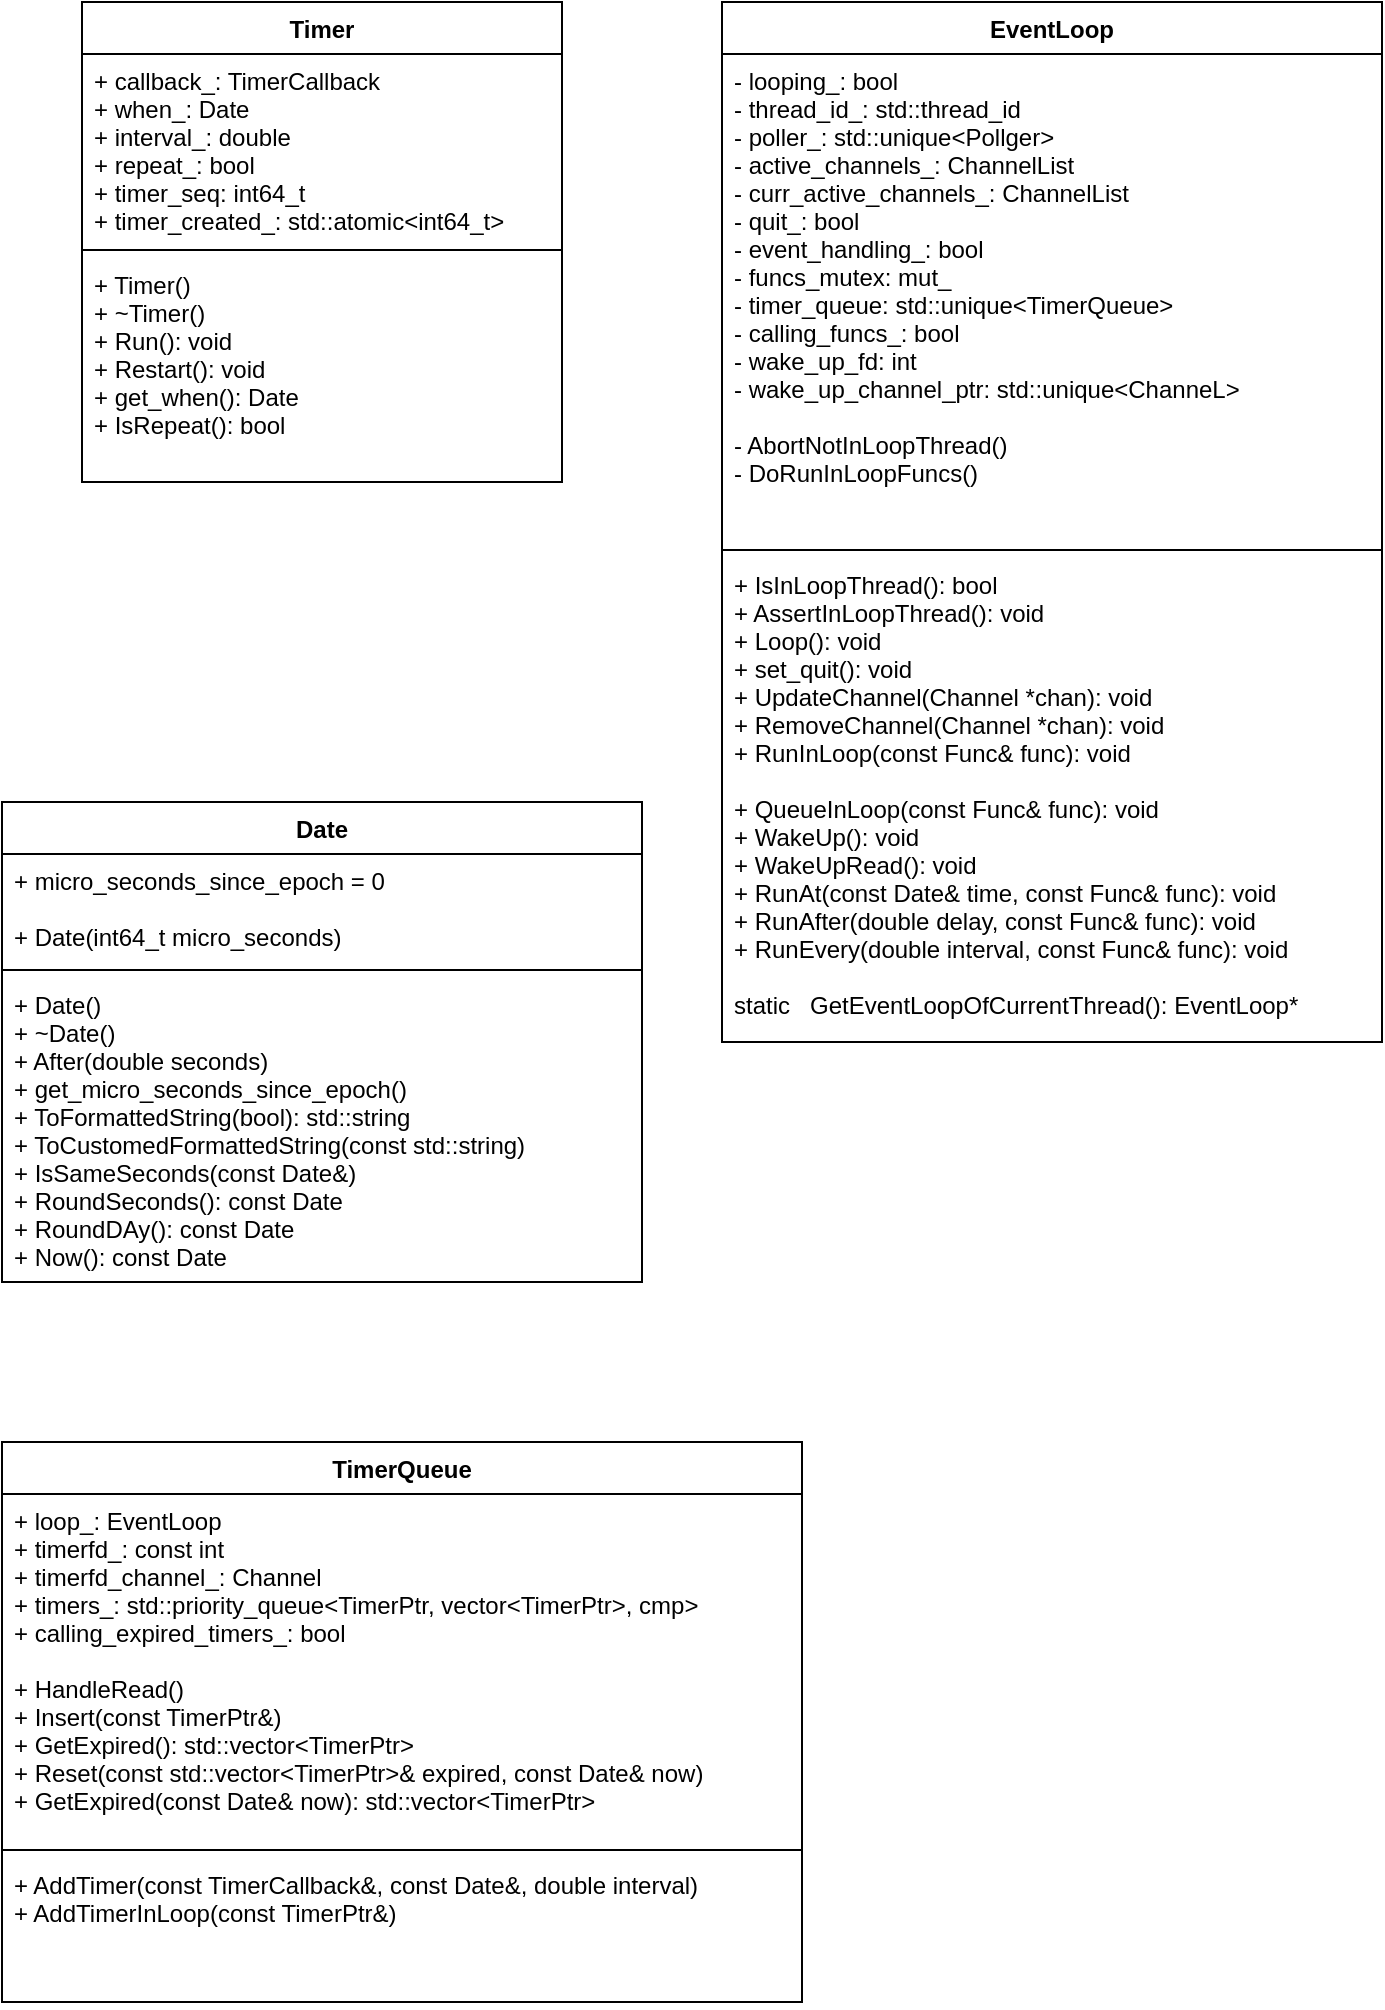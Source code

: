 <mxfile version="20.0.1" type="github">
  <diagram id="C5RBs43oDa-KdzZeNtuy" name="Page-1">
    <mxGraphModel dx="1386" dy="756" grid="1" gridSize="10" guides="1" tooltips="1" connect="1" arrows="1" fold="1" page="1" pageScale="1" pageWidth="827" pageHeight="1169" math="0" shadow="0">
      <root>
        <mxCell id="WIyWlLk6GJQsqaUBKTNV-0" />
        <mxCell id="WIyWlLk6GJQsqaUBKTNV-1" parent="WIyWlLk6GJQsqaUBKTNV-0" />
        <mxCell id="xaw7-e5BtQv1kLx3a2RL-0" value="Timer" style="swimlane;fontStyle=1;align=center;verticalAlign=top;childLayout=stackLayout;horizontal=1;startSize=26;horizontalStack=0;resizeParent=1;resizeParentMax=0;resizeLast=0;collapsible=1;marginBottom=0;" parent="WIyWlLk6GJQsqaUBKTNV-1" vertex="1">
          <mxGeometry x="120" y="40" width="240" height="240" as="geometry" />
        </mxCell>
        <mxCell id="xaw7-e5BtQv1kLx3a2RL-1" value="+ callback_: TimerCallback&#xa;+ when_: Date&#xa;+ interval_: double&#xa;+ repeat_: bool&#xa;+ timer_seq: int64_t&#xa;+ timer_created_: std::atomic&lt;int64_t&gt;&#xa;&#xa;" style="text;strokeColor=none;fillColor=none;align=left;verticalAlign=top;spacingLeft=4;spacingRight=4;overflow=hidden;rotatable=0;points=[[0,0.5],[1,0.5]];portConstraint=eastwest;" parent="xaw7-e5BtQv1kLx3a2RL-0" vertex="1">
          <mxGeometry y="26" width="240" height="94" as="geometry" />
        </mxCell>
        <mxCell id="xaw7-e5BtQv1kLx3a2RL-2" value="" style="line;strokeWidth=1;fillColor=none;align=left;verticalAlign=middle;spacingTop=-1;spacingLeft=3;spacingRight=3;rotatable=0;labelPosition=right;points=[];portConstraint=eastwest;" parent="xaw7-e5BtQv1kLx3a2RL-0" vertex="1">
          <mxGeometry y="120" width="240" height="8" as="geometry" />
        </mxCell>
        <mxCell id="xaw7-e5BtQv1kLx3a2RL-3" value="+ Timer()&#xa;+ ~Timer()&#xa;+ Run(): void&#xa;+ Restart(): void&#xa;+ get_when(): Date&#xa;+ IsRepeat(): bool&#xa;" style="text;strokeColor=none;fillColor=none;align=left;verticalAlign=top;spacingLeft=4;spacingRight=4;overflow=hidden;rotatable=0;points=[[0,0.5],[1,0.5]];portConstraint=eastwest;" parent="xaw7-e5BtQv1kLx3a2RL-0" vertex="1">
          <mxGeometry y="128" width="240" height="112" as="geometry" />
        </mxCell>
        <mxCell id="xaw7-e5BtQv1kLx3a2RL-4" value="Date" style="swimlane;fontStyle=1;align=center;verticalAlign=top;childLayout=stackLayout;horizontal=1;startSize=26;horizontalStack=0;resizeParent=1;resizeParentMax=0;resizeLast=0;collapsible=1;marginBottom=0;" parent="WIyWlLk6GJQsqaUBKTNV-1" vertex="1">
          <mxGeometry x="80" y="440" width="320" height="240" as="geometry" />
        </mxCell>
        <mxCell id="xaw7-e5BtQv1kLx3a2RL-5" value="+ micro_seconds_since_epoch = 0&#xa;&#xa;+ Date(int64_t micro_seconds)&#xa;" style="text;strokeColor=none;fillColor=none;align=left;verticalAlign=top;spacingLeft=4;spacingRight=4;overflow=hidden;rotatable=0;points=[[0,0.5],[1,0.5]];portConstraint=eastwest;" parent="xaw7-e5BtQv1kLx3a2RL-4" vertex="1">
          <mxGeometry y="26" width="320" height="54" as="geometry" />
        </mxCell>
        <mxCell id="xaw7-e5BtQv1kLx3a2RL-6" value="" style="line;strokeWidth=1;fillColor=none;align=left;verticalAlign=middle;spacingTop=-1;spacingLeft=3;spacingRight=3;rotatable=0;labelPosition=right;points=[];portConstraint=eastwest;" parent="xaw7-e5BtQv1kLx3a2RL-4" vertex="1">
          <mxGeometry y="80" width="320" height="8" as="geometry" />
        </mxCell>
        <mxCell id="xaw7-e5BtQv1kLx3a2RL-7" value="+ Date()&#xa;+ ~Date()&#xa;+ After(double seconds)&#xa;+ get_micro_seconds_since_epoch()&#xa;+ ToFormattedString(bool): std::string&#xa;+ ToCustomedFormattedString(const std::string)&#xa;+ IsSameSeconds(const Date&amp;)&#xa;+ RoundSeconds(): const Date&#xa;+ RoundDAy(): const Date&#xa;+ Now(): const Date&#xa;" style="text;strokeColor=none;fillColor=none;align=left;verticalAlign=top;spacingLeft=4;spacingRight=4;overflow=hidden;rotatable=0;points=[[0,0.5],[1,0.5]];portConstraint=eastwest;" parent="xaw7-e5BtQv1kLx3a2RL-4" vertex="1">
          <mxGeometry y="88" width="320" height="152" as="geometry" />
        </mxCell>
        <mxCell id="xaw7-e5BtQv1kLx3a2RL-8" value="TimerQueue" style="swimlane;fontStyle=1;align=center;verticalAlign=top;childLayout=stackLayout;horizontal=1;startSize=26;horizontalStack=0;resizeParent=1;resizeParentMax=0;resizeLast=0;collapsible=1;marginBottom=0;" parent="WIyWlLk6GJQsqaUBKTNV-1" vertex="1">
          <mxGeometry x="80" y="760" width="400" height="280" as="geometry" />
        </mxCell>
        <mxCell id="xaw7-e5BtQv1kLx3a2RL-9" value="+ loop_: EventLoop&#xa;+ timerfd_: const int&#xa;+ timerfd_channel_: Channel&#xa;+ timers_: std::priority_queue&lt;TimerPtr, vector&lt;TimerPtr&gt;, cmp&gt;&#xa;+ calling_expired_timers_: bool&#xa;&#xa;+ HandleRead()&#xa;+ Insert(const TimerPtr&amp;)&#xa;+ GetExpired(): std::vector&lt;TimerPtr&gt;&#xa;+ Reset(const std::vector&lt;TimerPtr&gt;&amp; expired, const Date&amp; now)&#xa;+ GetExpired(const Date&amp; now): std::vector&lt;TimerPtr&gt;&#xa;" style="text;strokeColor=none;fillColor=none;align=left;verticalAlign=top;spacingLeft=4;spacingRight=4;overflow=hidden;rotatable=0;points=[[0,0.5],[1,0.5]];portConstraint=eastwest;" parent="xaw7-e5BtQv1kLx3a2RL-8" vertex="1">
          <mxGeometry y="26" width="400" height="174" as="geometry" />
        </mxCell>
        <mxCell id="xaw7-e5BtQv1kLx3a2RL-10" value="" style="line;strokeWidth=1;fillColor=none;align=left;verticalAlign=middle;spacingTop=-1;spacingLeft=3;spacingRight=3;rotatable=0;labelPosition=right;points=[];portConstraint=eastwest;" parent="xaw7-e5BtQv1kLx3a2RL-8" vertex="1">
          <mxGeometry y="200" width="400" height="8" as="geometry" />
        </mxCell>
        <mxCell id="xaw7-e5BtQv1kLx3a2RL-11" value="+ AddTimer(const TimerCallback&amp;, const Date&amp;, double interval)&#xa;+ AddTimerInLoop(const TimerPtr&amp;)&#xa;" style="text;strokeColor=none;fillColor=none;align=left;verticalAlign=top;spacingLeft=4;spacingRight=4;overflow=hidden;rotatable=0;points=[[0,0.5],[1,0.5]];portConstraint=eastwest;" parent="xaw7-e5BtQv1kLx3a2RL-8" vertex="1">
          <mxGeometry y="208" width="400" height="72" as="geometry" />
        </mxCell>
        <mxCell id="suqZyUSrXNt8fLy-O3Bm-0" value="EventLoop" style="swimlane;fontStyle=1;align=center;verticalAlign=top;childLayout=stackLayout;horizontal=1;startSize=26;horizontalStack=0;resizeParent=1;resizeParentMax=0;resizeLast=0;collapsible=1;marginBottom=0;" vertex="1" parent="WIyWlLk6GJQsqaUBKTNV-1">
          <mxGeometry x="440" y="40" width="330" height="520" as="geometry" />
        </mxCell>
        <mxCell id="suqZyUSrXNt8fLy-O3Bm-1" value="- looping_: bool&#xa;- thread_id_: std::thread_id&#xa;- poller_: std::unique&lt;Pollger&gt;&#xa;- active_channels_: ChannelList&#xa;- curr_active_channels_: ChannelList&#xa;- quit_: bool&#xa;- event_handling_: bool&#xa;- funcs_mutex: mut_&#xa;- timer_queue: std::unique&lt;TimerQueue&gt;&#xa;- calling_funcs_: bool&#xa;- wake_up_fd: int&#xa;- wake_up_channel_ptr: std::unique&lt;ChanneL&gt;&#xa;&#xa;- AbortNotInLoopThread()&#xa;- DoRunInLoopFuncs()&#xa;" style="text;strokeColor=none;fillColor=none;align=left;verticalAlign=top;spacingLeft=4;spacingRight=4;overflow=hidden;rotatable=0;points=[[0,0.5],[1,0.5]];portConstraint=eastwest;" vertex="1" parent="suqZyUSrXNt8fLy-O3Bm-0">
          <mxGeometry y="26" width="330" height="244" as="geometry" />
        </mxCell>
        <mxCell id="suqZyUSrXNt8fLy-O3Bm-2" value="" style="line;strokeWidth=1;fillColor=none;align=left;verticalAlign=middle;spacingTop=-1;spacingLeft=3;spacingRight=3;rotatable=0;labelPosition=right;points=[];portConstraint=eastwest;" vertex="1" parent="suqZyUSrXNt8fLy-O3Bm-0">
          <mxGeometry y="270" width="330" height="8" as="geometry" />
        </mxCell>
        <mxCell id="suqZyUSrXNt8fLy-O3Bm-3" value="+ IsInLoopThread(): bool&#xa;+ AssertInLoopThread(): void&#xa;+ Loop(): void&#xa;+ set_quit(): void&#xa;+ UpdateChannel(Channel *chan): void&#xa;+ RemoveChannel(Channel *chan): void&#xa;+ RunInLoop(const Func&amp; func): void&#xa;&#xa;+ QueueInLoop(const Func&amp; func): void&#xa;+ WakeUp(): void&#xa;+ WakeUpRead(): void&#xa;+ RunAt(const Date&amp; time, const Func&amp; func): void&#xa;+ RunAfter(double delay, const Func&amp; func): void&#xa;+ RunEvery(double interval, const Func&amp; func): void&#xa;&#xa;static   GetEventLoopOfCurrentThread(): EventLoop*&#xa;" style="text;strokeColor=none;fillColor=none;align=left;verticalAlign=top;spacingLeft=4;spacingRight=4;overflow=hidden;rotatable=0;points=[[0,0.5],[1,0.5]];portConstraint=eastwest;" vertex="1" parent="suqZyUSrXNt8fLy-O3Bm-0">
          <mxGeometry y="278" width="330" height="242" as="geometry" />
        </mxCell>
      </root>
    </mxGraphModel>
  </diagram>
</mxfile>
